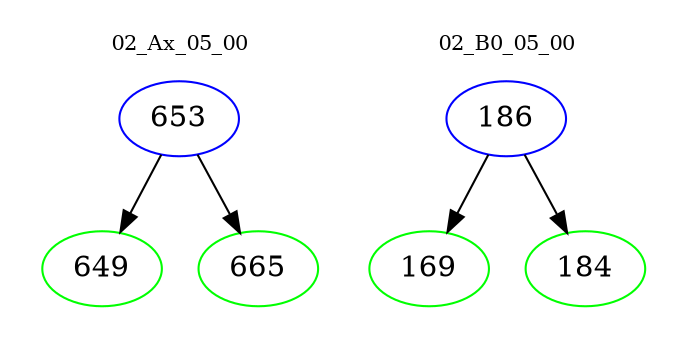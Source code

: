 digraph{
subgraph cluster_0 {
color = white
label = "02_Ax_05_00";
fontsize=10;
T0_653 [label="653", color="blue"]
T0_653 -> T0_649 [color="black"]
T0_649 [label="649", color="green"]
T0_653 -> T0_665 [color="black"]
T0_665 [label="665", color="green"]
}
subgraph cluster_1 {
color = white
label = "02_B0_05_00";
fontsize=10;
T1_186 [label="186", color="blue"]
T1_186 -> T1_169 [color="black"]
T1_169 [label="169", color="green"]
T1_186 -> T1_184 [color="black"]
T1_184 [label="184", color="green"]
}
}
